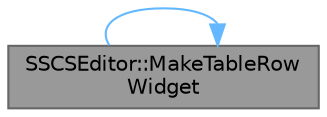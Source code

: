 digraph "SSCSEditor::MakeTableRowWidget"
{
 // INTERACTIVE_SVG=YES
 // LATEX_PDF_SIZE
  bgcolor="transparent";
  edge [fontname=Helvetica,fontsize=10,labelfontname=Helvetica,labelfontsize=10];
  node [fontname=Helvetica,fontsize=10,shape=box,height=0.2,width=0.4];
  rankdir="LR";
  Node1 [id="Node000001",label="SSCSEditor::MakeTableRow\lWidget",height=0.2,width=0.4,color="gray40", fillcolor="grey60", style="filled", fontcolor="black",tooltip="Used by tree control - make a widget for a table row from a node."];
  Node1 -> Node1 [id="edge1_Node000001_Node000001",color="steelblue1",style="solid",tooltip=" "];
}
